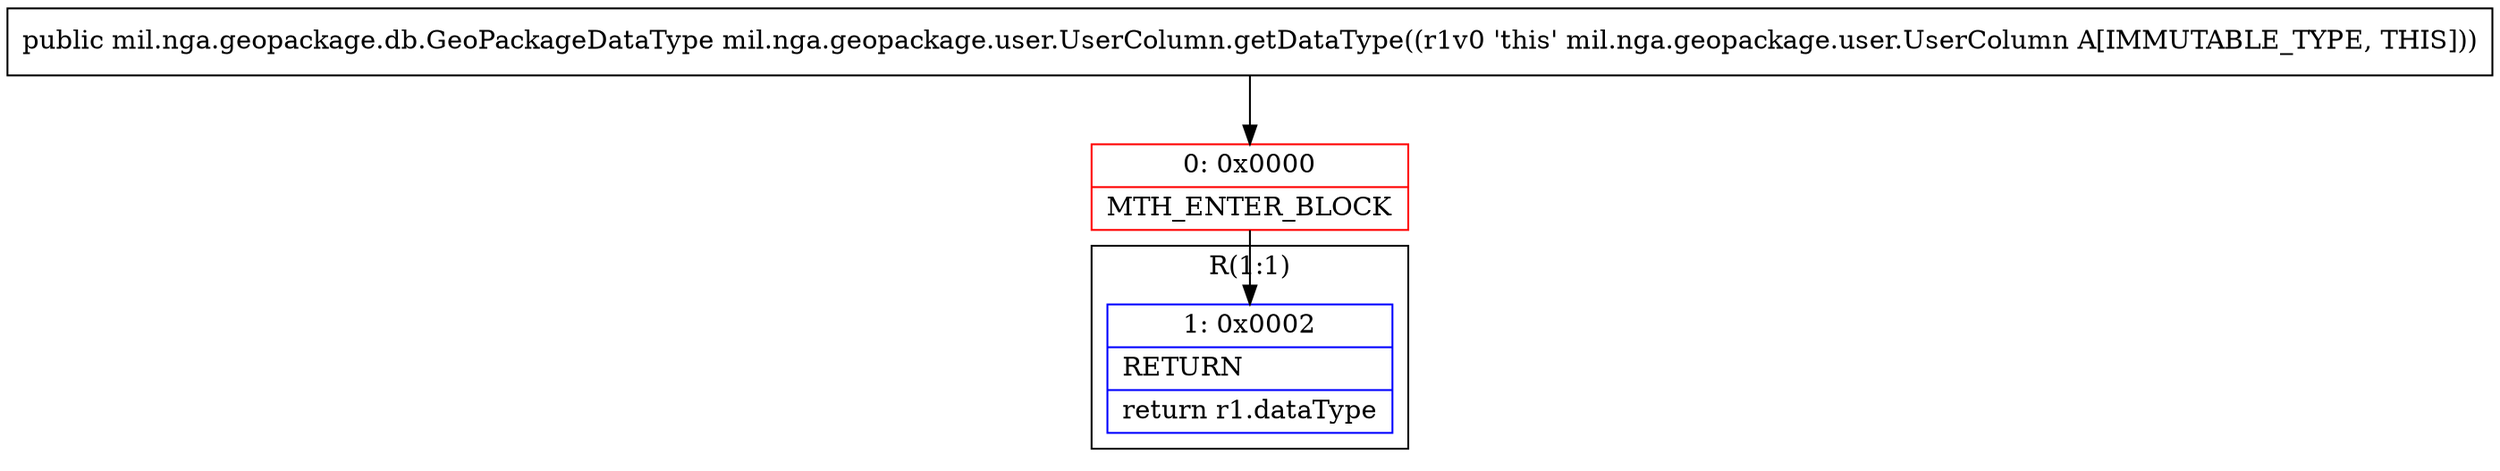 digraph "CFG formil.nga.geopackage.user.UserColumn.getDataType()Lmil\/nga\/geopackage\/db\/GeoPackageDataType;" {
subgraph cluster_Region_1819476782 {
label = "R(1:1)";
node [shape=record,color=blue];
Node_1 [shape=record,label="{1\:\ 0x0002|RETURN\l|return r1.dataType\l}"];
}
Node_0 [shape=record,color=red,label="{0\:\ 0x0000|MTH_ENTER_BLOCK\l}"];
MethodNode[shape=record,label="{public mil.nga.geopackage.db.GeoPackageDataType mil.nga.geopackage.user.UserColumn.getDataType((r1v0 'this' mil.nga.geopackage.user.UserColumn A[IMMUTABLE_TYPE, THIS])) }"];
MethodNode -> Node_0;
Node_0 -> Node_1;
}

